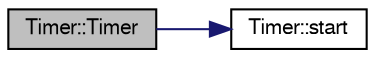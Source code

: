 digraph "Timer::Timer"
{
  edge [fontname="FreeSans",fontsize="10",labelfontname="FreeSans",labelfontsize="10"];
  node [fontname="FreeSans",fontsize="10",shape=record];
  rankdir="LR";
  Node1 [label="Timer::Timer",height=0.2,width=0.4,color="black", fillcolor="grey75", style="filled", fontcolor="black"];
  Node1 -> Node2 [color="midnightblue",fontsize="10",style="solid",fontname="FreeSans"];
  Node2 [label="Timer::start",height=0.2,width=0.4,color="black", fillcolor="white", style="filled",URL="$d8/d08/class_timer.html#a3a8b5272198d029779dc9302a54305a8"];
}
